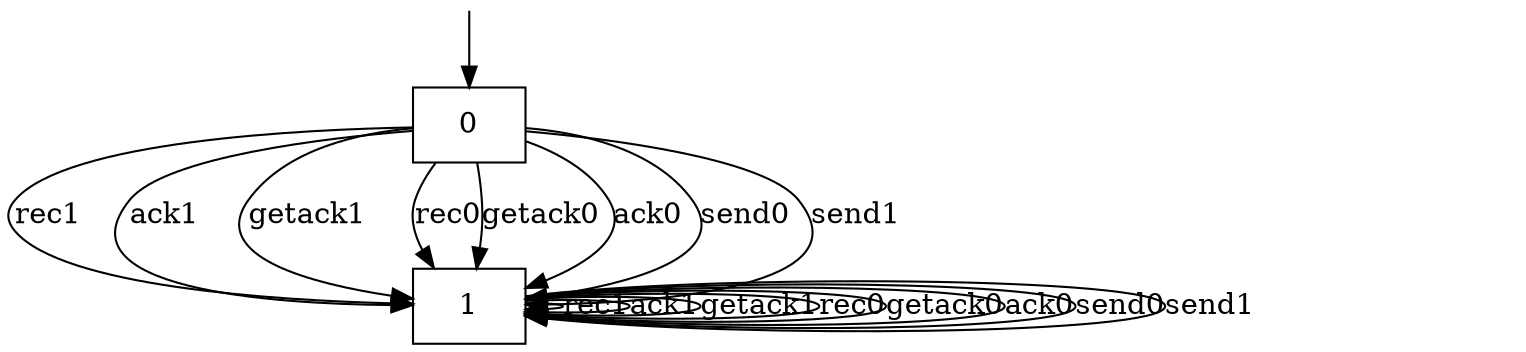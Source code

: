 digraph g {

	s0 [shape="thisisnotavalidshape-1188957731" label="0"];
	s1 [shape="thisisnotavalidshape1018954901" label="1"];
	s0 -> s1 [label="rec1"];
	s0 -> s1 [label="ack1"];
	s0 -> s1 [label="getack1"];
	s0 -> s1 [label="rec0"];
	s0 -> s1 [label="getack0"];
	s0 -> s1 [label="ack0"];
	s0 -> s1 [label="send0"];
	s0 -> s1 [label="send1"];
	s1 -> s1 [label="rec1"];
	s1 -> s1 [label="ack1"];
	s1 -> s1 [label="getack1"];
	s1 -> s1 [label="rec0"];
	s1 -> s1 [label="getack0"];
	s1 -> s1 [label="ack0"];
	s1 -> s1 [label="send0"];
	s1 -> s1 [label="send1"];

__start0 [label="" shape="none" width="0" height="0"];
__start0 -> s0;

}
